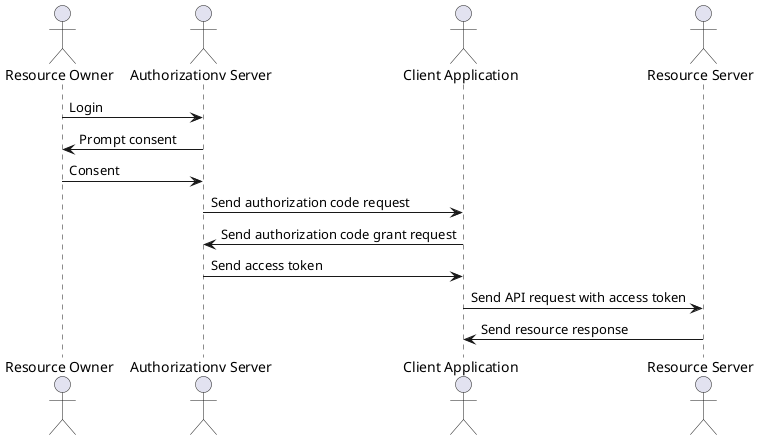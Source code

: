 @startuml
actor RO as "Resource Owner"
actor AS as "Authorizationv Server"
actor CA as "Client Application"
actor RS as "Resource Server"

RO -> AS: Login
AS -> RO: Prompt consent
RO -> AS: Consent

AS -> CA: Send authorization code request
CA -> AS: Send authorization code grant request
AS -> CA: Send access token

CA -> RS: Send API request with access token
RS -> CA: Send resource response
@enduml
